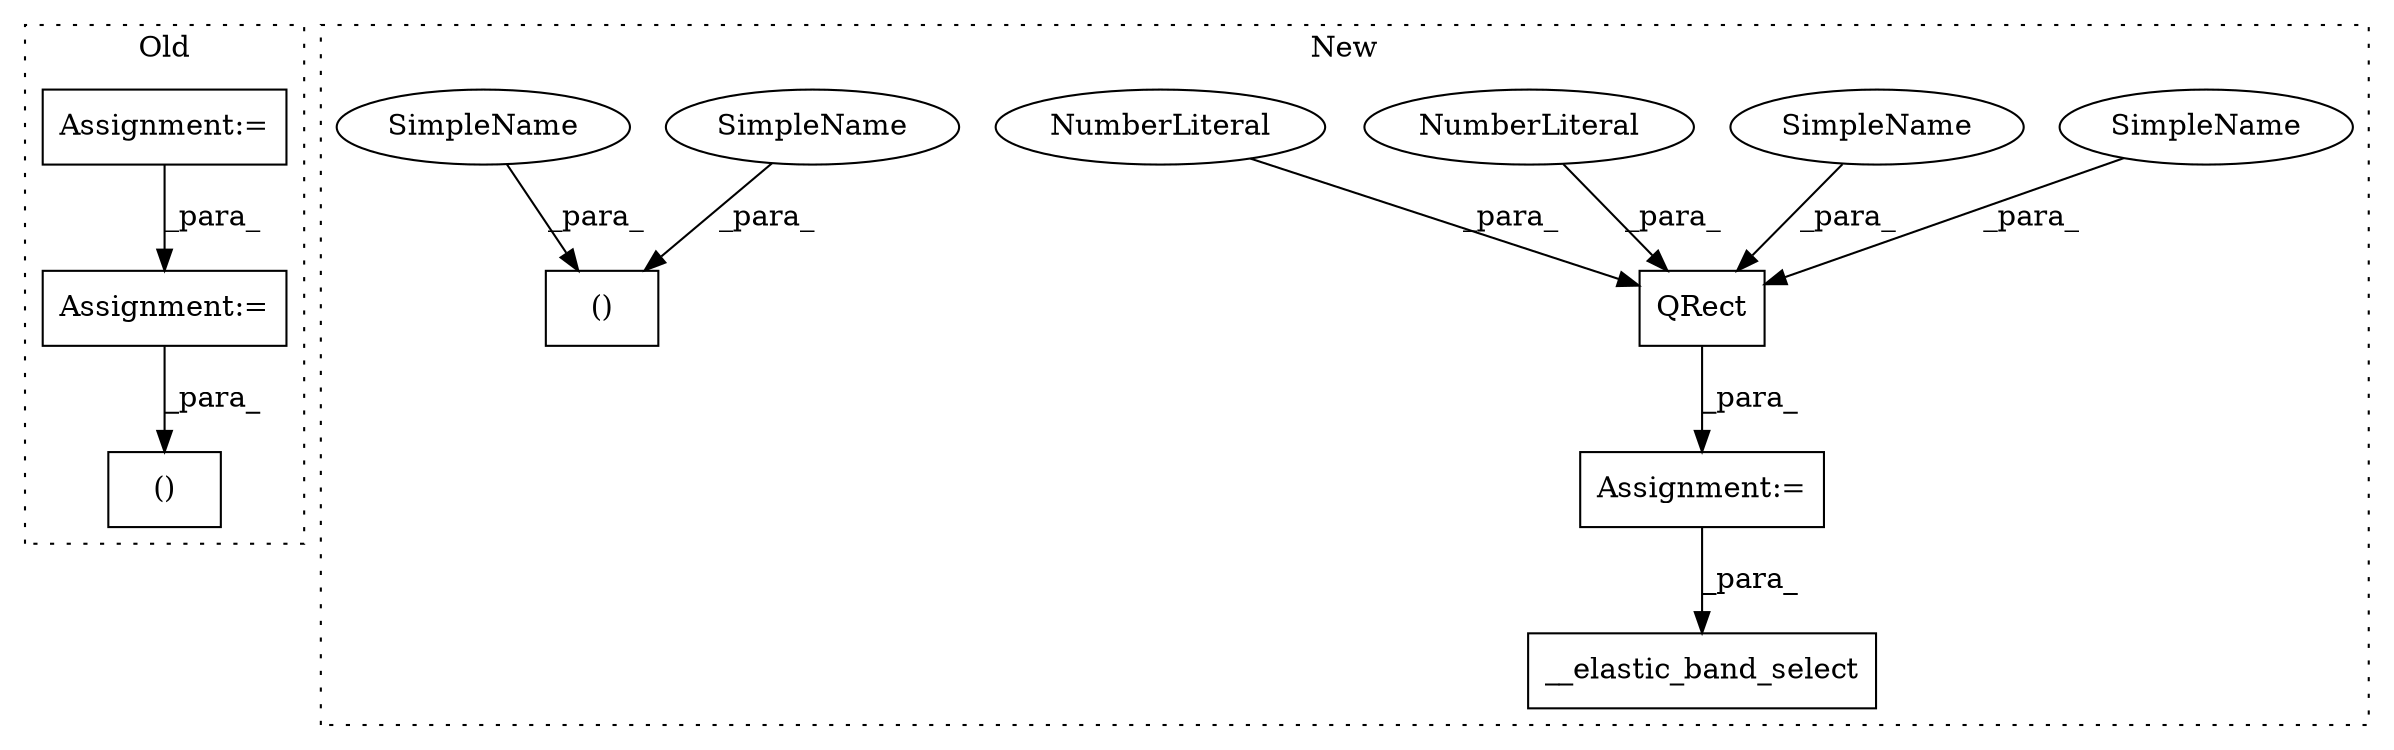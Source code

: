 digraph G {
subgraph cluster0 {
1 [label="()" a="106" s="2237" l="21" shape="box"];
7 [label="Assignment:=" a="7" s="2035" l="1" shape="box"];
8 [label="Assignment:=" a="7" s="1992" l="1" shape="box"];
label = "Old";
style="dotted";
}
subgraph cluster1 {
2 [label="QRect" a="32" s="6535,6548" l="6,1" shape="box"];
3 [label="NumberLiteral" a="34" s="6547" l="1" shape="ellipse"];
4 [label="NumberLiteral" a="34" s="6545" l="1" shape="ellipse"];
5 [label="()" a="106" s="6326" l="15" shape="box"];
6 [label="Assignment:=" a="7" s="6534" l="1" shape="box"];
9 [label="__elastic_band_select" a="32" s="6564,6619" l="22,1" shape="box"];
10 [label="SimpleName" a="42" s="6543" l="1" shape="ellipse"];
11 [label="SimpleName" a="42" s="6326" l="1" shape="ellipse"];
12 [label="SimpleName" a="42" s="6340" l="1" shape="ellipse"];
13 [label="SimpleName" a="42" s="6541" l="1" shape="ellipse"];
label = "New";
style="dotted";
}
2 -> 6 [label="_para_"];
3 -> 2 [label="_para_"];
4 -> 2 [label="_para_"];
6 -> 9 [label="_para_"];
7 -> 1 [label="_para_"];
8 -> 7 [label="_para_"];
10 -> 2 [label="_para_"];
11 -> 5 [label="_para_"];
12 -> 5 [label="_para_"];
13 -> 2 [label="_para_"];
}
